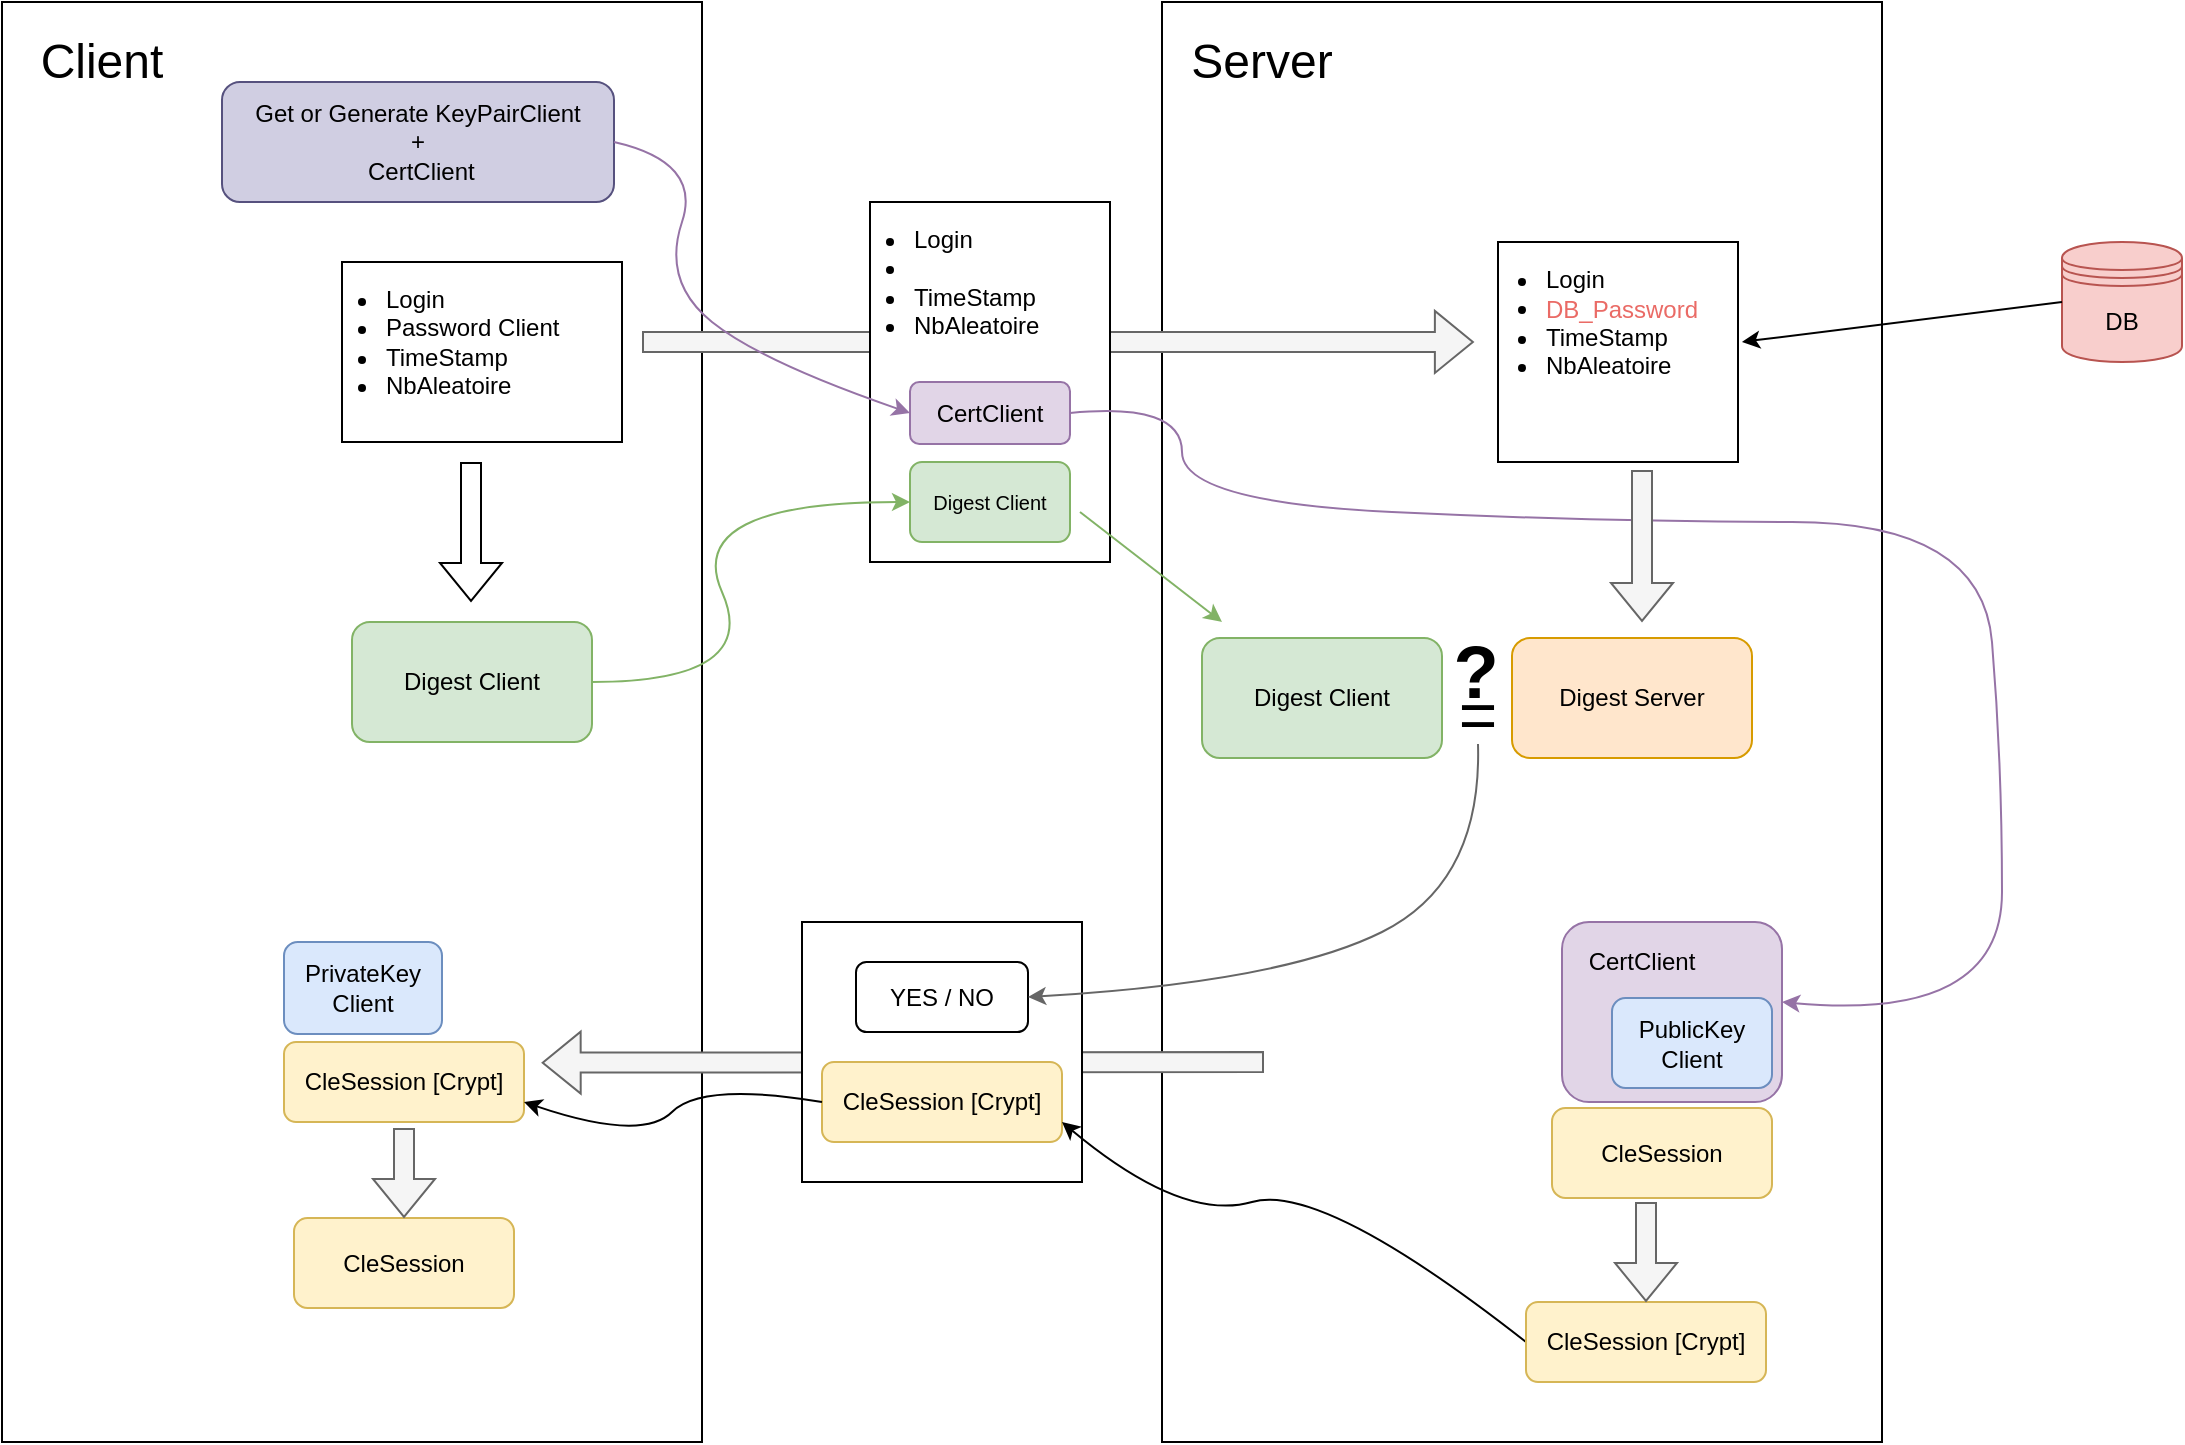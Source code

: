 <mxfile version="22.1.16" type="device">
  <diagram name="Page-1" id="_kBdx59m5xkJ6XI0RrxY">
    <mxGraphModel dx="2291" dy="771" grid="1" gridSize="10" guides="1" tooltips="1" connect="1" arrows="1" fold="1" page="1" pageScale="1" pageWidth="827" pageHeight="1169" math="0" shadow="0">
      <root>
        <mxCell id="0" />
        <mxCell id="1" parent="0" />
        <mxCell id="dsNefd5nOvSLwHh5b7ko-42" value="" style="rounded=0;whiteSpace=wrap;html=1;" vertex="1" parent="1">
          <mxGeometry x="440" width="360" height="720" as="geometry" />
        </mxCell>
        <mxCell id="dsNefd5nOvSLwHh5b7ko-41" value="" style="rounded=0;whiteSpace=wrap;html=1;" vertex="1" parent="1">
          <mxGeometry x="-140" width="350" height="720" as="geometry" />
        </mxCell>
        <mxCell id="dsNefd5nOvSLwHh5b7ko-5" value="" style="group" vertex="1" connectable="0" parent="1">
          <mxGeometry x="10" y="110" width="170" height="120" as="geometry" />
        </mxCell>
        <mxCell id="dsNefd5nOvSLwHh5b7ko-1" value="" style="rounded=0;whiteSpace=wrap;html=1;" vertex="1" parent="dsNefd5nOvSLwHh5b7ko-5">
          <mxGeometry x="20" y="20" width="140" height="90" as="geometry" />
        </mxCell>
        <mxCell id="dsNefd5nOvSLwHh5b7ko-3" value="&lt;ul&gt;&lt;li&gt;Login&lt;/li&gt;&lt;li&gt;Password Client&lt;/li&gt;&lt;li&gt;TimeStamp&lt;/li&gt;&lt;li&gt;NbAleatoire&lt;/li&gt;&lt;/ul&gt;" style="text;html=1;strokeColor=none;fillColor=none;align=left;verticalAlign=middle;whiteSpace=wrap;rounded=0;" vertex="1" parent="dsNefd5nOvSLwHh5b7ko-5">
          <mxGeometry width="170" height="120" as="geometry" />
        </mxCell>
        <mxCell id="dsNefd5nOvSLwHh5b7ko-10" value="" style="shape=flexArrow;endArrow=classic;html=1;rounded=0;exitX=0.5;exitY=1;exitDx=0;exitDy=0;" edge="1" parent="1">
          <mxGeometry width="50" height="50" relative="1" as="geometry">
            <mxPoint x="94.5" y="230" as="sourcePoint" />
            <mxPoint x="94.5" y="300" as="targetPoint" />
          </mxGeometry>
        </mxCell>
        <mxCell id="dsNefd5nOvSLwHh5b7ko-20" value="Digest Client" style="rounded=1;whiteSpace=wrap;html=1;fillColor=#d5e8d4;strokeColor=#82b366;" vertex="1" parent="1">
          <mxGeometry x="35" y="310" width="120" height="60" as="geometry" />
        </mxCell>
        <mxCell id="dsNefd5nOvSLwHh5b7ko-23" value="Digest Server" style="rounded=1;whiteSpace=wrap;html=1;fillColor=#ffe6cc;strokeColor=#d79b00;" vertex="1" parent="1">
          <mxGeometry x="615" y="318" width="120" height="60" as="geometry" />
        </mxCell>
        <mxCell id="dsNefd5nOvSLwHh5b7ko-25" value="" style="group" vertex="1" connectable="0" parent="1">
          <mxGeometry x="590" y="100" width="138" height="130" as="geometry" />
        </mxCell>
        <mxCell id="dsNefd5nOvSLwHh5b7ko-8" value="" style="rounded=0;whiteSpace=wrap;html=1;" vertex="1" parent="dsNefd5nOvSLwHh5b7ko-25">
          <mxGeometry x="18" y="20" width="120" height="110" as="geometry" />
        </mxCell>
        <mxCell id="dsNefd5nOvSLwHh5b7ko-9" value="&lt;ul&gt;&lt;li&gt;Login&lt;/li&gt;&lt;li&gt;&lt;br&gt;&lt;/li&gt;&lt;li&gt;TimeStamp&lt;/li&gt;&lt;li&gt;NbAleatoire&lt;/li&gt;&lt;/ul&gt;" style="text;html=1;strokeColor=none;fillColor=none;align=left;verticalAlign=middle;whiteSpace=wrap;rounded=0;" vertex="1" parent="dsNefd5nOvSLwHh5b7ko-25">
          <mxGeometry width="135" height="120" as="geometry" />
        </mxCell>
        <mxCell id="dsNefd5nOvSLwHh5b7ko-36" value="&lt;span style=&quot;background-color: initial; text-align: left;&quot;&gt;&lt;font color=&quot;#ea6b66&quot;&gt;DB_Password&lt;/font&gt;&lt;/span&gt;" style="rounded=1;whiteSpace=wrap;html=1;fillColor=none;strokeColor=none;" vertex="1" parent="dsNefd5nOvSLwHh5b7ko-25">
          <mxGeometry x="35" y="39" width="90" height="30" as="geometry" />
        </mxCell>
        <mxCell id="dsNefd5nOvSLwHh5b7ko-26" value="" style="shape=flexArrow;endArrow=classic;html=1;rounded=0;exitX=1;exitY=0.5;exitDx=0;exitDy=0;entryX=0.044;entryY=0.583;entryDx=0;entryDy=0;entryPerimeter=0;fillColor=#f5f5f5;strokeColor=#666666;" edge="1" parent="1" source="dsNefd5nOvSLwHh5b7ko-3" target="dsNefd5nOvSLwHh5b7ko-9">
          <mxGeometry width="50" height="50" relative="1" as="geometry">
            <mxPoint x="370" y="390" as="sourcePoint" />
            <mxPoint x="540" y="170" as="targetPoint" />
          </mxGeometry>
        </mxCell>
        <mxCell id="dsNefd5nOvSLwHh5b7ko-27" value="" style="group" vertex="1" connectable="0" parent="1">
          <mxGeometry x="274" y="80" width="140" height="200" as="geometry" />
        </mxCell>
        <mxCell id="dsNefd5nOvSLwHh5b7ko-2" value="" style="rounded=0;whiteSpace=wrap;html=1;" vertex="1" parent="dsNefd5nOvSLwHh5b7ko-27">
          <mxGeometry x="20" y="20" width="120" height="180" as="geometry" />
        </mxCell>
        <mxCell id="dsNefd5nOvSLwHh5b7ko-4" value="&lt;ul&gt;&lt;li&gt;Login&lt;/li&gt;&lt;li&gt;&lt;br&gt;&lt;/li&gt;&lt;li&gt;TimeStamp&lt;/li&gt;&lt;li&gt;NbAleatoire&lt;/li&gt;&lt;/ul&gt;" style="text;html=1;strokeColor=none;fillColor=none;align=left;verticalAlign=middle;whiteSpace=wrap;rounded=0;" vertex="1" parent="dsNefd5nOvSLwHh5b7ko-27">
          <mxGeometry width="140" height="120" as="geometry" />
        </mxCell>
        <mxCell id="dsNefd5nOvSLwHh5b7ko-21" value="&lt;font style=&quot;font-size: 10px;&quot;&gt;Digest Client&lt;/font&gt;" style="rounded=1;whiteSpace=wrap;html=1;fillColor=#d5e8d4;strokeColor=#82b366;" vertex="1" parent="dsNefd5nOvSLwHh5b7ko-27">
          <mxGeometry x="40" y="150" width="80" height="40" as="geometry" />
        </mxCell>
        <mxCell id="dsNefd5nOvSLwHh5b7ko-48" value="CertClient" style="rounded=1;whiteSpace=wrap;html=1;fillColor=#e1d5e7;strokeColor=#9673a6;" vertex="1" parent="dsNefd5nOvSLwHh5b7ko-27">
          <mxGeometry x="40" y="110" width="80" height="31" as="geometry" />
        </mxCell>
        <mxCell id="dsNefd5nOvSLwHh5b7ko-19" value="" style="curved=1;endArrow=classic;html=1;rounded=0;exitX=1;exitY=0.5;exitDx=0;exitDy=0;entryX=0;entryY=0.5;entryDx=0;entryDy=0;fillColor=#d5e8d4;strokeColor=#82b366;" edge="1" parent="1" source="dsNefd5nOvSLwHh5b7ko-20" target="dsNefd5nOvSLwHh5b7ko-21">
          <mxGeometry width="50" height="50" relative="1" as="geometry">
            <mxPoint x="196" y="432" as="sourcePoint" />
            <mxPoint x="330" y="290" as="targetPoint" />
            <Array as="points">
              <mxPoint x="240" y="340" />
              <mxPoint x="200" y="250" />
            </Array>
          </mxGeometry>
        </mxCell>
        <mxCell id="dsNefd5nOvSLwHh5b7ko-28" value="Digest Client" style="rounded=1;whiteSpace=wrap;html=1;fillColor=#d5e8d4;strokeColor=#82b366;" vertex="1" parent="1">
          <mxGeometry x="460" y="318" width="120" height="60" as="geometry" />
        </mxCell>
        <mxCell id="dsNefd5nOvSLwHh5b7ko-29" value="" style="endArrow=classic;html=1;rounded=0;fillColor=#d5e8d4;strokeColor=#82b366;" edge="1" parent="1">
          <mxGeometry width="50" height="50" relative="1" as="geometry">
            <mxPoint x="399" y="255" as="sourcePoint" />
            <mxPoint x="470" y="310" as="targetPoint" />
          </mxGeometry>
        </mxCell>
        <mxCell id="dsNefd5nOvSLwHh5b7ko-30" value="&lt;font style=&quot;font-size: 33px;&quot;&gt;=&lt;/font&gt;" style="text;html=1;strokeColor=none;fillColor=none;align=center;verticalAlign=middle;whiteSpace=wrap;rounded=0;" vertex="1" parent="1">
          <mxGeometry x="573" y="341" width="50" height="30" as="geometry" />
        </mxCell>
        <mxCell id="dsNefd5nOvSLwHh5b7ko-31" value="&lt;font style=&quot;font-size: 37px;&quot;&gt;&lt;b&gt;?&lt;/b&gt;&lt;/font&gt;" style="text;html=1;strokeColor=none;fillColor=none;align=center;verticalAlign=middle;whiteSpace=wrap;rounded=0;" vertex="1" parent="1">
          <mxGeometry x="572" y="321" width="50" height="30" as="geometry" />
        </mxCell>
        <mxCell id="dsNefd5nOvSLwHh5b7ko-32" value="DB" style="shape=datastore;whiteSpace=wrap;html=1;fillColor=#f8cecc;strokeColor=#b85450;" vertex="1" parent="1">
          <mxGeometry x="890" y="120" width="60" height="60" as="geometry" />
        </mxCell>
        <mxCell id="dsNefd5nOvSLwHh5b7ko-33" value="" style="endArrow=classic;html=1;rounded=0;exitX=0;exitY=0.5;exitDx=0;exitDy=0;entryX=1.037;entryY=0.583;entryDx=0;entryDy=0;entryPerimeter=0;" edge="1" parent="1" source="dsNefd5nOvSLwHh5b7ko-32" target="dsNefd5nOvSLwHh5b7ko-9">
          <mxGeometry width="50" height="50" relative="1" as="geometry">
            <mxPoint x="810" y="230" as="sourcePoint" />
            <mxPoint x="700" y="150" as="targetPoint" />
          </mxGeometry>
        </mxCell>
        <mxCell id="dsNefd5nOvSLwHh5b7ko-43" value="&lt;font style=&quot;font-size: 24px;&quot;&gt;Client&lt;/font&gt;" style="text;html=1;strokeColor=none;fillColor=none;align=center;verticalAlign=middle;whiteSpace=wrap;rounded=0;" vertex="1" parent="1">
          <mxGeometry x="-130" y="10" width="80" height="40" as="geometry" />
        </mxCell>
        <mxCell id="dsNefd5nOvSLwHh5b7ko-44" value="&lt;font style=&quot;font-size: 24px;&quot;&gt;Server&lt;/font&gt;" style="text;html=1;strokeColor=none;fillColor=none;align=center;verticalAlign=middle;whiteSpace=wrap;rounded=0;" vertex="1" parent="1">
          <mxGeometry x="460" y="15" width="60" height="30" as="geometry" />
        </mxCell>
        <mxCell id="dsNefd5nOvSLwHh5b7ko-45" value="" style="shape=flexArrow;endArrow=classic;html=1;rounded=0;fillColor=#f5f5f5;strokeColor=#666666;" edge="1" parent="1">
          <mxGeometry width="50" height="50" relative="1" as="geometry">
            <mxPoint x="491" y="530" as="sourcePoint" />
            <mxPoint x="129.84" y="530.33" as="targetPoint" />
          </mxGeometry>
        </mxCell>
        <mxCell id="dsNefd5nOvSLwHh5b7ko-51" value="" style="group" vertex="1" connectable="0" parent="1">
          <mxGeometry x="260" y="440" width="140" height="150" as="geometry" />
        </mxCell>
        <mxCell id="dsNefd5nOvSLwHh5b7ko-50" value="" style="rounded=0;whiteSpace=wrap;html=1;" vertex="1" parent="dsNefd5nOvSLwHh5b7ko-51">
          <mxGeometry y="20" width="140" height="130" as="geometry" />
        </mxCell>
        <mxCell id="dsNefd5nOvSLwHh5b7ko-58" value="CleSession [Crypt]" style="rounded=1;whiteSpace=wrap;html=1;fillColor=#fff2cc;strokeColor=#d6b656;" vertex="1" parent="dsNefd5nOvSLwHh5b7ko-51">
          <mxGeometry x="10" y="90" width="120" height="40" as="geometry" />
        </mxCell>
        <mxCell id="dsNefd5nOvSLwHh5b7ko-53" value="YES / NO" style="rounded=1;whiteSpace=wrap;html=1;" vertex="1" parent="dsNefd5nOvSLwHh5b7ko-51">
          <mxGeometry x="27" y="40" width="86" height="35" as="geometry" />
        </mxCell>
        <mxCell id="dsNefd5nOvSLwHh5b7ko-54" value="CleSession" style="rounded=1;whiteSpace=wrap;html=1;fillColor=#fff2cc;strokeColor=#d6b656;" vertex="1" parent="1">
          <mxGeometry x="635" y="553" width="110" height="45" as="geometry" />
        </mxCell>
        <mxCell id="dsNefd5nOvSLwHh5b7ko-60" value="" style="curved=1;endArrow=classic;html=1;rounded=0;exitX=0;exitY=0.5;exitDx=0;exitDy=0;entryX=1;entryY=0.75;entryDx=0;entryDy=0;" edge="1" parent="1" source="dsNefd5nOvSLwHh5b7ko-68" target="dsNefd5nOvSLwHh5b7ko-58">
          <mxGeometry width="50" height="50" relative="1" as="geometry">
            <mxPoint x="623" y="557" as="sourcePoint" />
            <mxPoint x="380" y="550" as="targetPoint" />
            <Array as="points">
              <mxPoint x="520" y="590" />
              <mxPoint x="450" y="610" />
            </Array>
          </mxGeometry>
        </mxCell>
        <mxCell id="dsNefd5nOvSLwHh5b7ko-61" value="PrivateKey&lt;br&gt;Client" style="rounded=1;whiteSpace=wrap;html=1;fillColor=#dae8fc;strokeColor=#6c8ebf;" vertex="1" parent="1">
          <mxGeometry x="1" y="470" width="79" height="46" as="geometry" />
        </mxCell>
        <mxCell id="dsNefd5nOvSLwHh5b7ko-63" value="CleSession" style="rounded=1;whiteSpace=wrap;html=1;fillColor=#fff2cc;strokeColor=#d6b656;" vertex="1" parent="1">
          <mxGeometry x="6" y="608" width="110" height="45" as="geometry" />
        </mxCell>
        <mxCell id="dsNefd5nOvSLwHh5b7ko-67" value="" style="group" vertex="1" connectable="0" parent="1">
          <mxGeometry x="640" y="460" width="110" height="90" as="geometry" />
        </mxCell>
        <mxCell id="dsNefd5nOvSLwHh5b7ko-64" value="" style="rounded=1;whiteSpace=wrap;html=1;fillColor=#e1d5e7;strokeColor=#9673a6;" vertex="1" parent="dsNefd5nOvSLwHh5b7ko-67">
          <mxGeometry width="110" height="90" as="geometry" />
        </mxCell>
        <mxCell id="dsNefd5nOvSLwHh5b7ko-52" value="PublicKey Client" style="rounded=1;whiteSpace=wrap;html=1;fillColor=#dae8fc;strokeColor=#6c8ebf;" vertex="1" parent="dsNefd5nOvSLwHh5b7ko-67">
          <mxGeometry x="25" y="38" width="80" height="45" as="geometry" />
        </mxCell>
        <mxCell id="dsNefd5nOvSLwHh5b7ko-65" value="CertClient" style="text;html=1;strokeColor=none;fillColor=none;align=center;verticalAlign=middle;whiteSpace=wrap;rounded=0;" vertex="1" parent="dsNefd5nOvSLwHh5b7ko-67">
          <mxGeometry x="10" y="5" width="60" height="30" as="geometry" />
        </mxCell>
        <mxCell id="dsNefd5nOvSLwHh5b7ko-57" value="" style="shape=image;html=1;verticalAlign=top;verticalLabelPosition=bottom;labelBackgroundColor=#ffffff;imageAspect=0;aspect=fixed;image=https://cdn1.iconfinder.com/data/icons/seo-and-web-development-6/32/development_setting_gear_cogwheel-71-128.png" vertex="1" parent="1">
          <mxGeometry x="626" y="512" width="48" height="48" as="geometry" />
        </mxCell>
        <mxCell id="dsNefd5nOvSLwHh5b7ko-68" value="CleSession [Crypt]" style="rounded=1;whiteSpace=wrap;html=1;fillColor=#fff2cc;strokeColor=#d6b656;" vertex="1" parent="1">
          <mxGeometry x="622" y="650" width="120" height="40" as="geometry" />
        </mxCell>
        <mxCell id="dsNefd5nOvSLwHh5b7ko-69" value="CleSession [Crypt]" style="rounded=1;whiteSpace=wrap;html=1;fillColor=#fff2cc;strokeColor=#d6b656;" vertex="1" parent="1">
          <mxGeometry x="1" y="520" width="120" height="40" as="geometry" />
        </mxCell>
        <mxCell id="dsNefd5nOvSLwHh5b7ko-62" value="" style="shape=image;html=1;verticalAlign=top;verticalLabelPosition=bottom;labelBackgroundColor=#ffffff;imageAspect=0;aspect=fixed;image=https://cdn1.iconfinder.com/data/icons/seo-and-web-development-6/32/development_setting_gear_cogwheel-71-128.png" vertex="1" parent="1">
          <mxGeometry x="69" y="481" width="48" height="48" as="geometry" />
        </mxCell>
        <mxCell id="dsNefd5nOvSLwHh5b7ko-70" value="" style="shape=flexArrow;endArrow=classic;html=1;rounded=0;entryX=0.5;entryY=0;entryDx=0;entryDy=0;fillColor=#f5f5f5;strokeColor=#666666;" edge="1" parent="1" target="dsNefd5nOvSLwHh5b7ko-63">
          <mxGeometry width="50" height="50" relative="1" as="geometry">
            <mxPoint x="61" y="563" as="sourcePoint" />
            <mxPoint x="-100" y="530" as="targetPoint" />
          </mxGeometry>
        </mxCell>
        <mxCell id="dsNefd5nOvSLwHh5b7ko-72" value="" style="shape=flexArrow;endArrow=classic;html=1;rounded=0;entryX=0.5;entryY=0;entryDx=0;entryDy=0;fillColor=#f5f5f5;strokeColor=#666666;" edge="1" parent="1" target="dsNefd5nOvSLwHh5b7ko-68">
          <mxGeometry width="50" height="50" relative="1" as="geometry">
            <mxPoint x="682" y="600" as="sourcePoint" />
            <mxPoint x="759" y="597" as="targetPoint" />
          </mxGeometry>
        </mxCell>
        <mxCell id="dsNefd5nOvSLwHh5b7ko-73" value="" style="curved=1;endArrow=classic;html=1;rounded=0;entryX=1;entryY=0.75;entryDx=0;entryDy=0;exitX=0;exitY=0.5;exitDx=0;exitDy=0;" edge="1" parent="1" source="dsNefd5nOvSLwHh5b7ko-58" target="dsNefd5nOvSLwHh5b7ko-69">
          <mxGeometry width="50" height="50" relative="1" as="geometry">
            <mxPoint x="260" y="720" as="sourcePoint" />
            <mxPoint x="310" y="670" as="targetPoint" />
            <Array as="points">
              <mxPoint x="210" y="540" />
              <mxPoint x="180" y="570" />
            </Array>
          </mxGeometry>
        </mxCell>
        <mxCell id="dsNefd5nOvSLwHh5b7ko-47" value="" style="curved=1;endArrow=classic;html=1;rounded=0;exitX=0.5;exitY=1;exitDx=0;exitDy=0;entryX=1;entryY=0.5;entryDx=0;entryDy=0;fillColor=#f5f5f5;strokeColor=#666666;" edge="1" parent="1" source="dsNefd5nOvSLwHh5b7ko-30" target="dsNefd5nOvSLwHh5b7ko-53">
          <mxGeometry width="50" height="50" relative="1" as="geometry">
            <mxPoint x="605.5" y="390" as="sourcePoint" />
            <mxPoint x="552.5" y="534" as="targetPoint" />
            <Array as="points">
              <mxPoint x="600" y="440" />
              <mxPoint x="500" y="490" />
            </Array>
          </mxGeometry>
        </mxCell>
        <mxCell id="dsNefd5nOvSLwHh5b7ko-141" value="Get or Generate KeyPairClient &lt;br&gt;+&lt;br&gt;&amp;nbsp;CertClient" style="rounded=1;whiteSpace=wrap;html=1;fillColor=#d0cee2;strokeColor=#56517e;" vertex="1" parent="1">
          <mxGeometry x="-30" y="40" width="196" height="60" as="geometry" />
        </mxCell>
        <mxCell id="dsNefd5nOvSLwHh5b7ko-142" value="" style="curved=1;endArrow=classic;html=1;rounded=0;exitX=1;exitY=0.5;exitDx=0;exitDy=0;entryX=0;entryY=0.5;entryDx=0;entryDy=0;fillColor=#e1d5e7;strokeColor=#9673a6;" edge="1" parent="1" source="dsNefd5nOvSLwHh5b7ko-141" target="dsNefd5nOvSLwHh5b7ko-48">
          <mxGeometry width="50" height="50" relative="1" as="geometry">
            <mxPoint x="230" y="100" as="sourcePoint" />
            <mxPoint x="280" y="50" as="targetPoint" />
            <Array as="points">
              <mxPoint x="210" y="80" />
              <mxPoint x="190" y="140" />
              <mxPoint x="240" y="180" />
            </Array>
          </mxGeometry>
        </mxCell>
        <mxCell id="dsNefd5nOvSLwHh5b7ko-144" value="" style="curved=1;endArrow=classic;html=1;rounded=0;exitX=1;exitY=0.5;exitDx=0;exitDy=0;fillColor=#e1d5e7;strokeColor=#9673a6;" edge="1" parent="1" source="dsNefd5nOvSLwHh5b7ko-48">
          <mxGeometry width="50" height="50" relative="1" as="geometry">
            <mxPoint x="500" y="240" as="sourcePoint" />
            <mxPoint x="750" y="500" as="targetPoint" />
            <Array as="points">
              <mxPoint x="450" y="200" />
              <mxPoint x="450" y="250" />
              <mxPoint x="660" y="260" />
              <mxPoint x="850" y="260" />
              <mxPoint x="860" y="380" />
              <mxPoint x="860" y="510" />
            </Array>
          </mxGeometry>
        </mxCell>
        <mxCell id="dsNefd5nOvSLwHh5b7ko-18" value="" style="shape=flexArrow;endArrow=classic;html=1;rounded=0;movable=1;resizable=1;rotatable=1;deletable=1;editable=1;locked=0;connectable=1;exitX=0.6;exitY=1.036;exitDx=0;exitDy=0;exitPerimeter=0;fillColor=#f5f5f5;strokeColor=#666666;" edge="1" parent="1" source="dsNefd5nOvSLwHh5b7ko-8">
          <mxGeometry width="50" height="50" relative="1" as="geometry">
            <mxPoint x="681" y="242" as="sourcePoint" />
            <mxPoint x="680" y="310" as="targetPoint" />
          </mxGeometry>
        </mxCell>
      </root>
    </mxGraphModel>
  </diagram>
</mxfile>
